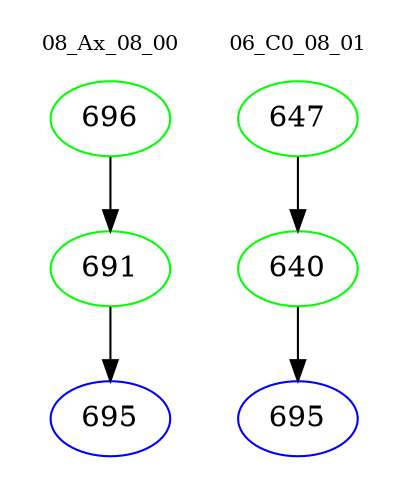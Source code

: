 digraph{
subgraph cluster_0 {
color = white
label = "08_Ax_08_00";
fontsize=10;
T0_696 [label="696", color="green"]
T0_696 -> T0_691 [color="black"]
T0_691 [label="691", color="green"]
T0_691 -> T0_695 [color="black"]
T0_695 [label="695", color="blue"]
}
subgraph cluster_1 {
color = white
label = "06_C0_08_01";
fontsize=10;
T1_647 [label="647", color="green"]
T1_647 -> T1_640 [color="black"]
T1_640 [label="640", color="green"]
T1_640 -> T1_695 [color="black"]
T1_695 [label="695", color="blue"]
}
}

